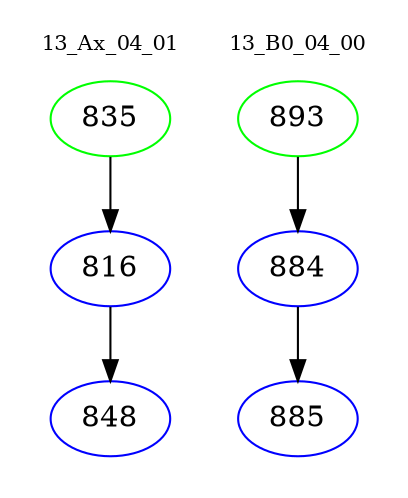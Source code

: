 digraph{
subgraph cluster_0 {
color = white
label = "13_Ax_04_01";
fontsize=10;
T0_835 [label="835", color="green"]
T0_835 -> T0_816 [color="black"]
T0_816 [label="816", color="blue"]
T0_816 -> T0_848 [color="black"]
T0_848 [label="848", color="blue"]
}
subgraph cluster_1 {
color = white
label = "13_B0_04_00";
fontsize=10;
T1_893 [label="893", color="green"]
T1_893 -> T1_884 [color="black"]
T1_884 [label="884", color="blue"]
T1_884 -> T1_885 [color="black"]
T1_885 [label="885", color="blue"]
}
}
